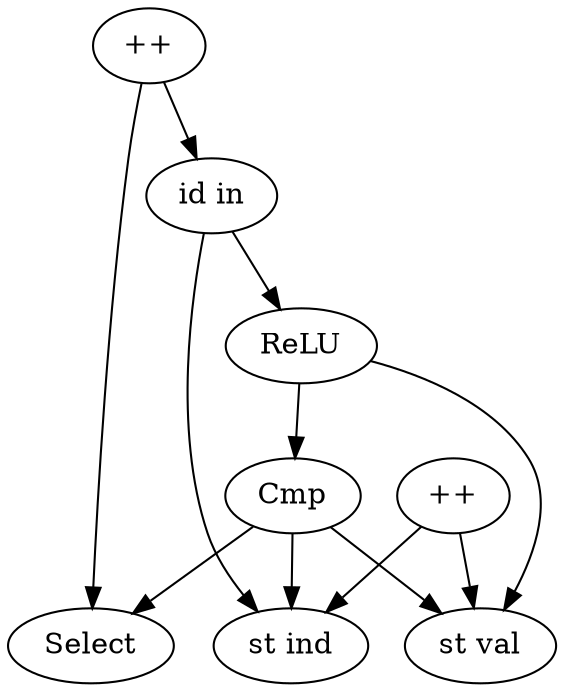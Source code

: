 digraph Re_sparsify_stream_join_dataflow {
    
 0 [label = "++"]
 1 [label = "id in"]
 2 [label = "ReLU"]
 3 [label = "Cmp"]
 4 [label = "Select"]
 5 [label = "++"]
 6 [label = "st val"]
 7 [label = "st ind"]

 //0 -> 0
 0 -> 1
 1 -> 2
 1 -> 7
 2 -> 3
 2 -> 6
 3 -> 6
 3 -> 7
 3 -> 4
 //4 -> 0
 0 -> 4
 //5 -> 5
 5 -> 6
 5 -> 7 
 
}